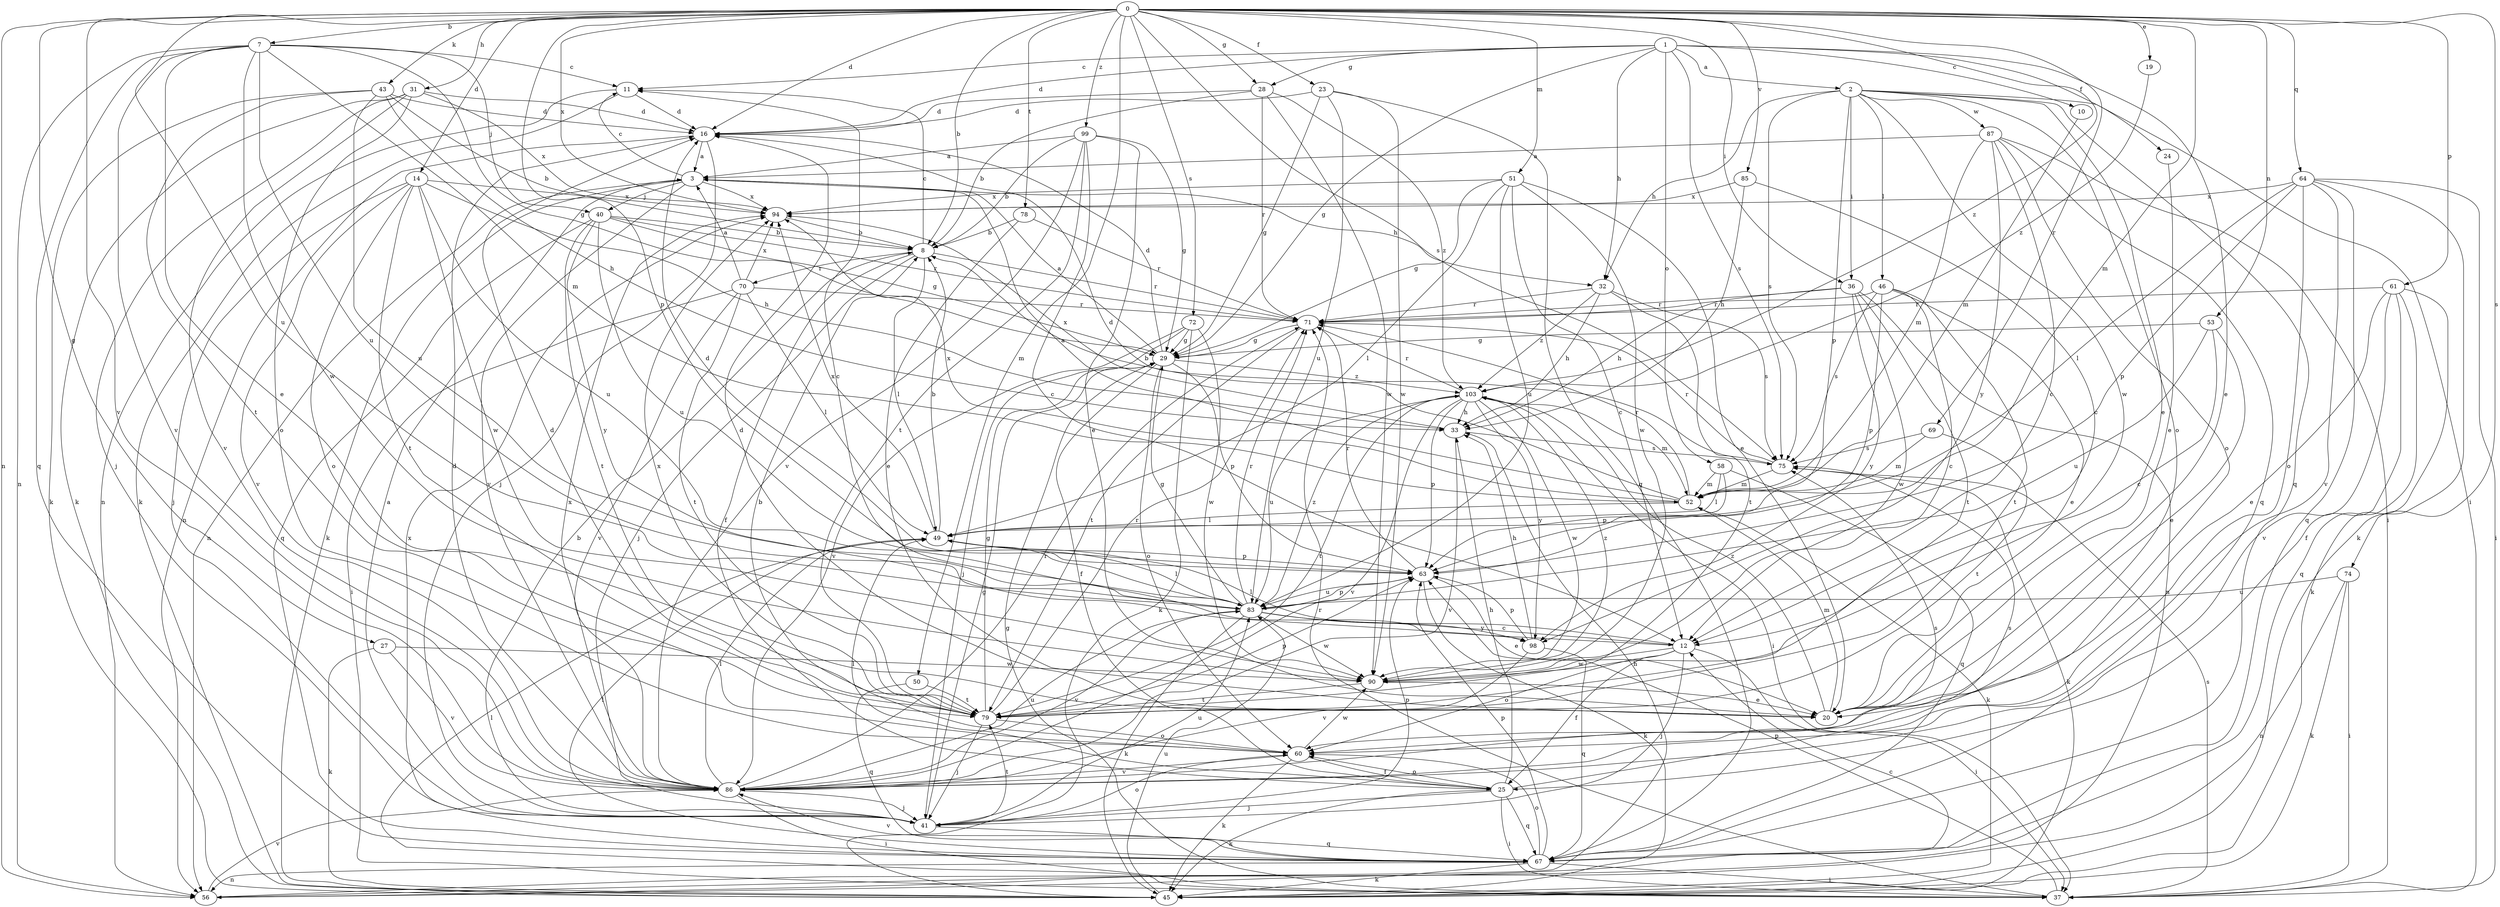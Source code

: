 strict digraph  {
0;
1;
2;
3;
7;
8;
10;
11;
12;
14;
16;
19;
20;
23;
24;
25;
27;
28;
29;
31;
32;
33;
36;
37;
40;
41;
43;
45;
46;
49;
50;
51;
52;
53;
56;
58;
60;
61;
63;
64;
67;
69;
70;
71;
72;
74;
75;
78;
79;
83;
85;
86;
87;
90;
94;
98;
99;
103;
0 -> 7  [label=b];
0 -> 8  [label=b];
0 -> 14  [label=d];
0 -> 16  [label=d];
0 -> 19  [label=e];
0 -> 23  [label=f];
0 -> 27  [label=g];
0 -> 28  [label=g];
0 -> 31  [label=h];
0 -> 36  [label=i];
0 -> 43  [label=k];
0 -> 50  [label=m];
0 -> 51  [label=m];
0 -> 52  [label=m];
0 -> 53  [label=n];
0 -> 56  [label=n];
0 -> 61  [label=p];
0 -> 63  [label=p];
0 -> 64  [label=q];
0 -> 69  [label=r];
0 -> 72  [label=s];
0 -> 74  [label=s];
0 -> 75  [label=s];
0 -> 78  [label=t];
0 -> 83  [label=u];
0 -> 85  [label=v];
0 -> 86  [label=v];
0 -> 94  [label=x];
0 -> 99  [label=z];
0 -> 103  [label=z];
1 -> 2  [label=a];
1 -> 10  [label=c];
1 -> 11  [label=c];
1 -> 16  [label=d];
1 -> 20  [label=e];
1 -> 24  [label=f];
1 -> 28  [label=g];
1 -> 29  [label=g];
1 -> 32  [label=h];
1 -> 58  [label=o];
1 -> 75  [label=s];
2 -> 20  [label=e];
2 -> 32  [label=h];
2 -> 36  [label=i];
2 -> 37  [label=i];
2 -> 46  [label=l];
2 -> 60  [label=o];
2 -> 63  [label=p];
2 -> 67  [label=q];
2 -> 75  [label=s];
2 -> 87  [label=w];
2 -> 90  [label=w];
3 -> 11  [label=c];
3 -> 32  [label=h];
3 -> 40  [label=j];
3 -> 45  [label=k];
3 -> 56  [label=n];
3 -> 86  [label=v];
3 -> 94  [label=x];
7 -> 11  [label=c];
7 -> 20  [label=e];
7 -> 29  [label=g];
7 -> 40  [label=j];
7 -> 52  [label=m];
7 -> 56  [label=n];
7 -> 67  [label=q];
7 -> 83  [label=u];
7 -> 86  [label=v];
7 -> 90  [label=w];
8 -> 11  [label=c];
8 -> 25  [label=f];
8 -> 41  [label=j];
8 -> 49  [label=l];
8 -> 70  [label=r];
8 -> 71  [label=r];
10 -> 52  [label=m];
11 -> 16  [label=d];
11 -> 45  [label=k];
11 -> 56  [label=n];
12 -> 11  [label=c];
12 -> 25  [label=f];
12 -> 37  [label=i];
12 -> 41  [label=j];
12 -> 49  [label=l];
12 -> 60  [label=o];
12 -> 90  [label=w];
14 -> 33  [label=h];
14 -> 41  [label=j];
14 -> 60  [label=o];
14 -> 79  [label=t];
14 -> 83  [label=u];
14 -> 86  [label=v];
14 -> 90  [label=w];
14 -> 94  [label=x];
16 -> 3  [label=a];
16 -> 41  [label=j];
16 -> 56  [label=n];
19 -> 103  [label=z];
20 -> 16  [label=d];
20 -> 52  [label=m];
20 -> 103  [label=z];
23 -> 16  [label=d];
23 -> 29  [label=g];
23 -> 67  [label=q];
23 -> 83  [label=u];
23 -> 90  [label=w];
24 -> 20  [label=e];
25 -> 33  [label=h];
25 -> 37  [label=i];
25 -> 41  [label=j];
25 -> 45  [label=k];
25 -> 49  [label=l];
25 -> 60  [label=o];
25 -> 67  [label=q];
25 -> 75  [label=s];
27 -> 45  [label=k];
27 -> 86  [label=v];
27 -> 90  [label=w];
28 -> 8  [label=b];
28 -> 16  [label=d];
28 -> 71  [label=r];
28 -> 90  [label=w];
28 -> 103  [label=z];
29 -> 3  [label=a];
29 -> 16  [label=d];
29 -> 25  [label=f];
29 -> 60  [label=o];
29 -> 63  [label=p];
29 -> 103  [label=z];
31 -> 16  [label=d];
31 -> 41  [label=j];
31 -> 45  [label=k];
31 -> 60  [label=o];
31 -> 86  [label=v];
31 -> 94  [label=x];
32 -> 33  [label=h];
32 -> 71  [label=r];
32 -> 75  [label=s];
32 -> 79  [label=t];
32 -> 103  [label=z];
33 -> 75  [label=s];
33 -> 86  [label=v];
33 -> 94  [label=x];
36 -> 33  [label=h];
36 -> 56  [label=n];
36 -> 71  [label=r];
36 -> 79  [label=t];
36 -> 90  [label=w];
36 -> 98  [label=y];
37 -> 29  [label=g];
37 -> 49  [label=l];
37 -> 63  [label=p];
37 -> 71  [label=r];
37 -> 75  [label=s];
40 -> 8  [label=b];
40 -> 29  [label=g];
40 -> 67  [label=q];
40 -> 71  [label=r];
40 -> 79  [label=t];
40 -> 83  [label=u];
40 -> 98  [label=y];
41 -> 3  [label=a];
41 -> 8  [label=b];
41 -> 29  [label=g];
41 -> 60  [label=o];
41 -> 63  [label=p];
41 -> 67  [label=q];
41 -> 79  [label=t];
41 -> 83  [label=u];
43 -> 8  [label=b];
43 -> 16  [label=d];
43 -> 33  [label=h];
43 -> 45  [label=k];
43 -> 79  [label=t];
43 -> 83  [label=u];
45 -> 83  [label=u];
46 -> 12  [label=c];
46 -> 20  [label=e];
46 -> 63  [label=p];
46 -> 71  [label=r];
46 -> 75  [label=s];
46 -> 79  [label=t];
49 -> 8  [label=b];
49 -> 63  [label=p];
49 -> 94  [label=x];
50 -> 67  [label=q];
50 -> 79  [label=t];
51 -> 12  [label=c];
51 -> 20  [label=e];
51 -> 29  [label=g];
51 -> 49  [label=l];
51 -> 83  [label=u];
51 -> 90  [label=w];
51 -> 94  [label=x];
52 -> 3  [label=a];
52 -> 16  [label=d];
52 -> 45  [label=k];
52 -> 49  [label=l];
52 -> 71  [label=r];
52 -> 94  [label=x];
53 -> 12  [label=c];
53 -> 20  [label=e];
53 -> 29  [label=g];
53 -> 83  [label=u];
56 -> 12  [label=c];
56 -> 33  [label=h];
56 -> 86  [label=v];
58 -> 49  [label=l];
58 -> 52  [label=m];
58 -> 63  [label=p];
58 -> 67  [label=q];
60 -> 8  [label=b];
60 -> 25  [label=f];
60 -> 45  [label=k];
60 -> 86  [label=v];
60 -> 90  [label=w];
61 -> 20  [label=e];
61 -> 25  [label=f];
61 -> 45  [label=k];
61 -> 67  [label=q];
61 -> 71  [label=r];
61 -> 86  [label=v];
63 -> 16  [label=d];
63 -> 20  [label=e];
63 -> 45  [label=k];
63 -> 71  [label=r];
63 -> 83  [label=u];
64 -> 37  [label=i];
64 -> 45  [label=k];
64 -> 49  [label=l];
64 -> 60  [label=o];
64 -> 63  [label=p];
64 -> 67  [label=q];
64 -> 86  [label=v];
64 -> 94  [label=x];
67 -> 37  [label=i];
67 -> 45  [label=k];
67 -> 49  [label=l];
67 -> 56  [label=n];
67 -> 60  [label=o];
67 -> 63  [label=p];
67 -> 86  [label=v];
67 -> 94  [label=x];
69 -> 52  [label=m];
69 -> 75  [label=s];
69 -> 79  [label=t];
70 -> 3  [label=a];
70 -> 37  [label=i];
70 -> 49  [label=l];
70 -> 71  [label=r];
70 -> 79  [label=t];
70 -> 86  [label=v];
70 -> 94  [label=x];
71 -> 29  [label=g];
71 -> 79  [label=t];
72 -> 29  [label=g];
72 -> 41  [label=j];
72 -> 45  [label=k];
72 -> 86  [label=v];
72 -> 90  [label=w];
74 -> 37  [label=i];
74 -> 45  [label=k];
74 -> 56  [label=n];
74 -> 83  [label=u];
75 -> 8  [label=b];
75 -> 45  [label=k];
75 -> 52  [label=m];
75 -> 71  [label=r];
78 -> 8  [label=b];
78 -> 20  [label=e];
78 -> 71  [label=r];
79 -> 16  [label=d];
79 -> 29  [label=g];
79 -> 41  [label=j];
79 -> 60  [label=o];
79 -> 63  [label=p];
79 -> 71  [label=r];
79 -> 94  [label=x];
83 -> 12  [label=c];
83 -> 29  [label=g];
83 -> 45  [label=k];
83 -> 49  [label=l];
83 -> 63  [label=p];
83 -> 71  [label=r];
83 -> 86  [label=v];
83 -> 90  [label=w];
83 -> 98  [label=y];
83 -> 103  [label=z];
85 -> 12  [label=c];
85 -> 33  [label=h];
85 -> 94  [label=x];
86 -> 16  [label=d];
86 -> 37  [label=i];
86 -> 41  [label=j];
86 -> 49  [label=l];
86 -> 71  [label=r];
86 -> 75  [label=s];
86 -> 83  [label=u];
86 -> 94  [label=x];
87 -> 3  [label=a];
87 -> 12  [label=c];
87 -> 37  [label=i];
87 -> 52  [label=m];
87 -> 60  [label=o];
87 -> 67  [label=q];
87 -> 98  [label=y];
90 -> 20  [label=e];
90 -> 79  [label=t];
90 -> 103  [label=z];
94 -> 8  [label=b];
98 -> 33  [label=h];
98 -> 63  [label=p];
98 -> 67  [label=q];
98 -> 86  [label=v];
99 -> 3  [label=a];
99 -> 8  [label=b];
99 -> 12  [label=c];
99 -> 20  [label=e];
99 -> 29  [label=g];
99 -> 79  [label=t];
99 -> 86  [label=v];
103 -> 33  [label=h];
103 -> 37  [label=i];
103 -> 52  [label=m];
103 -> 63  [label=p];
103 -> 71  [label=r];
103 -> 79  [label=t];
103 -> 83  [label=u];
103 -> 86  [label=v];
103 -> 90  [label=w];
103 -> 98  [label=y];
}
